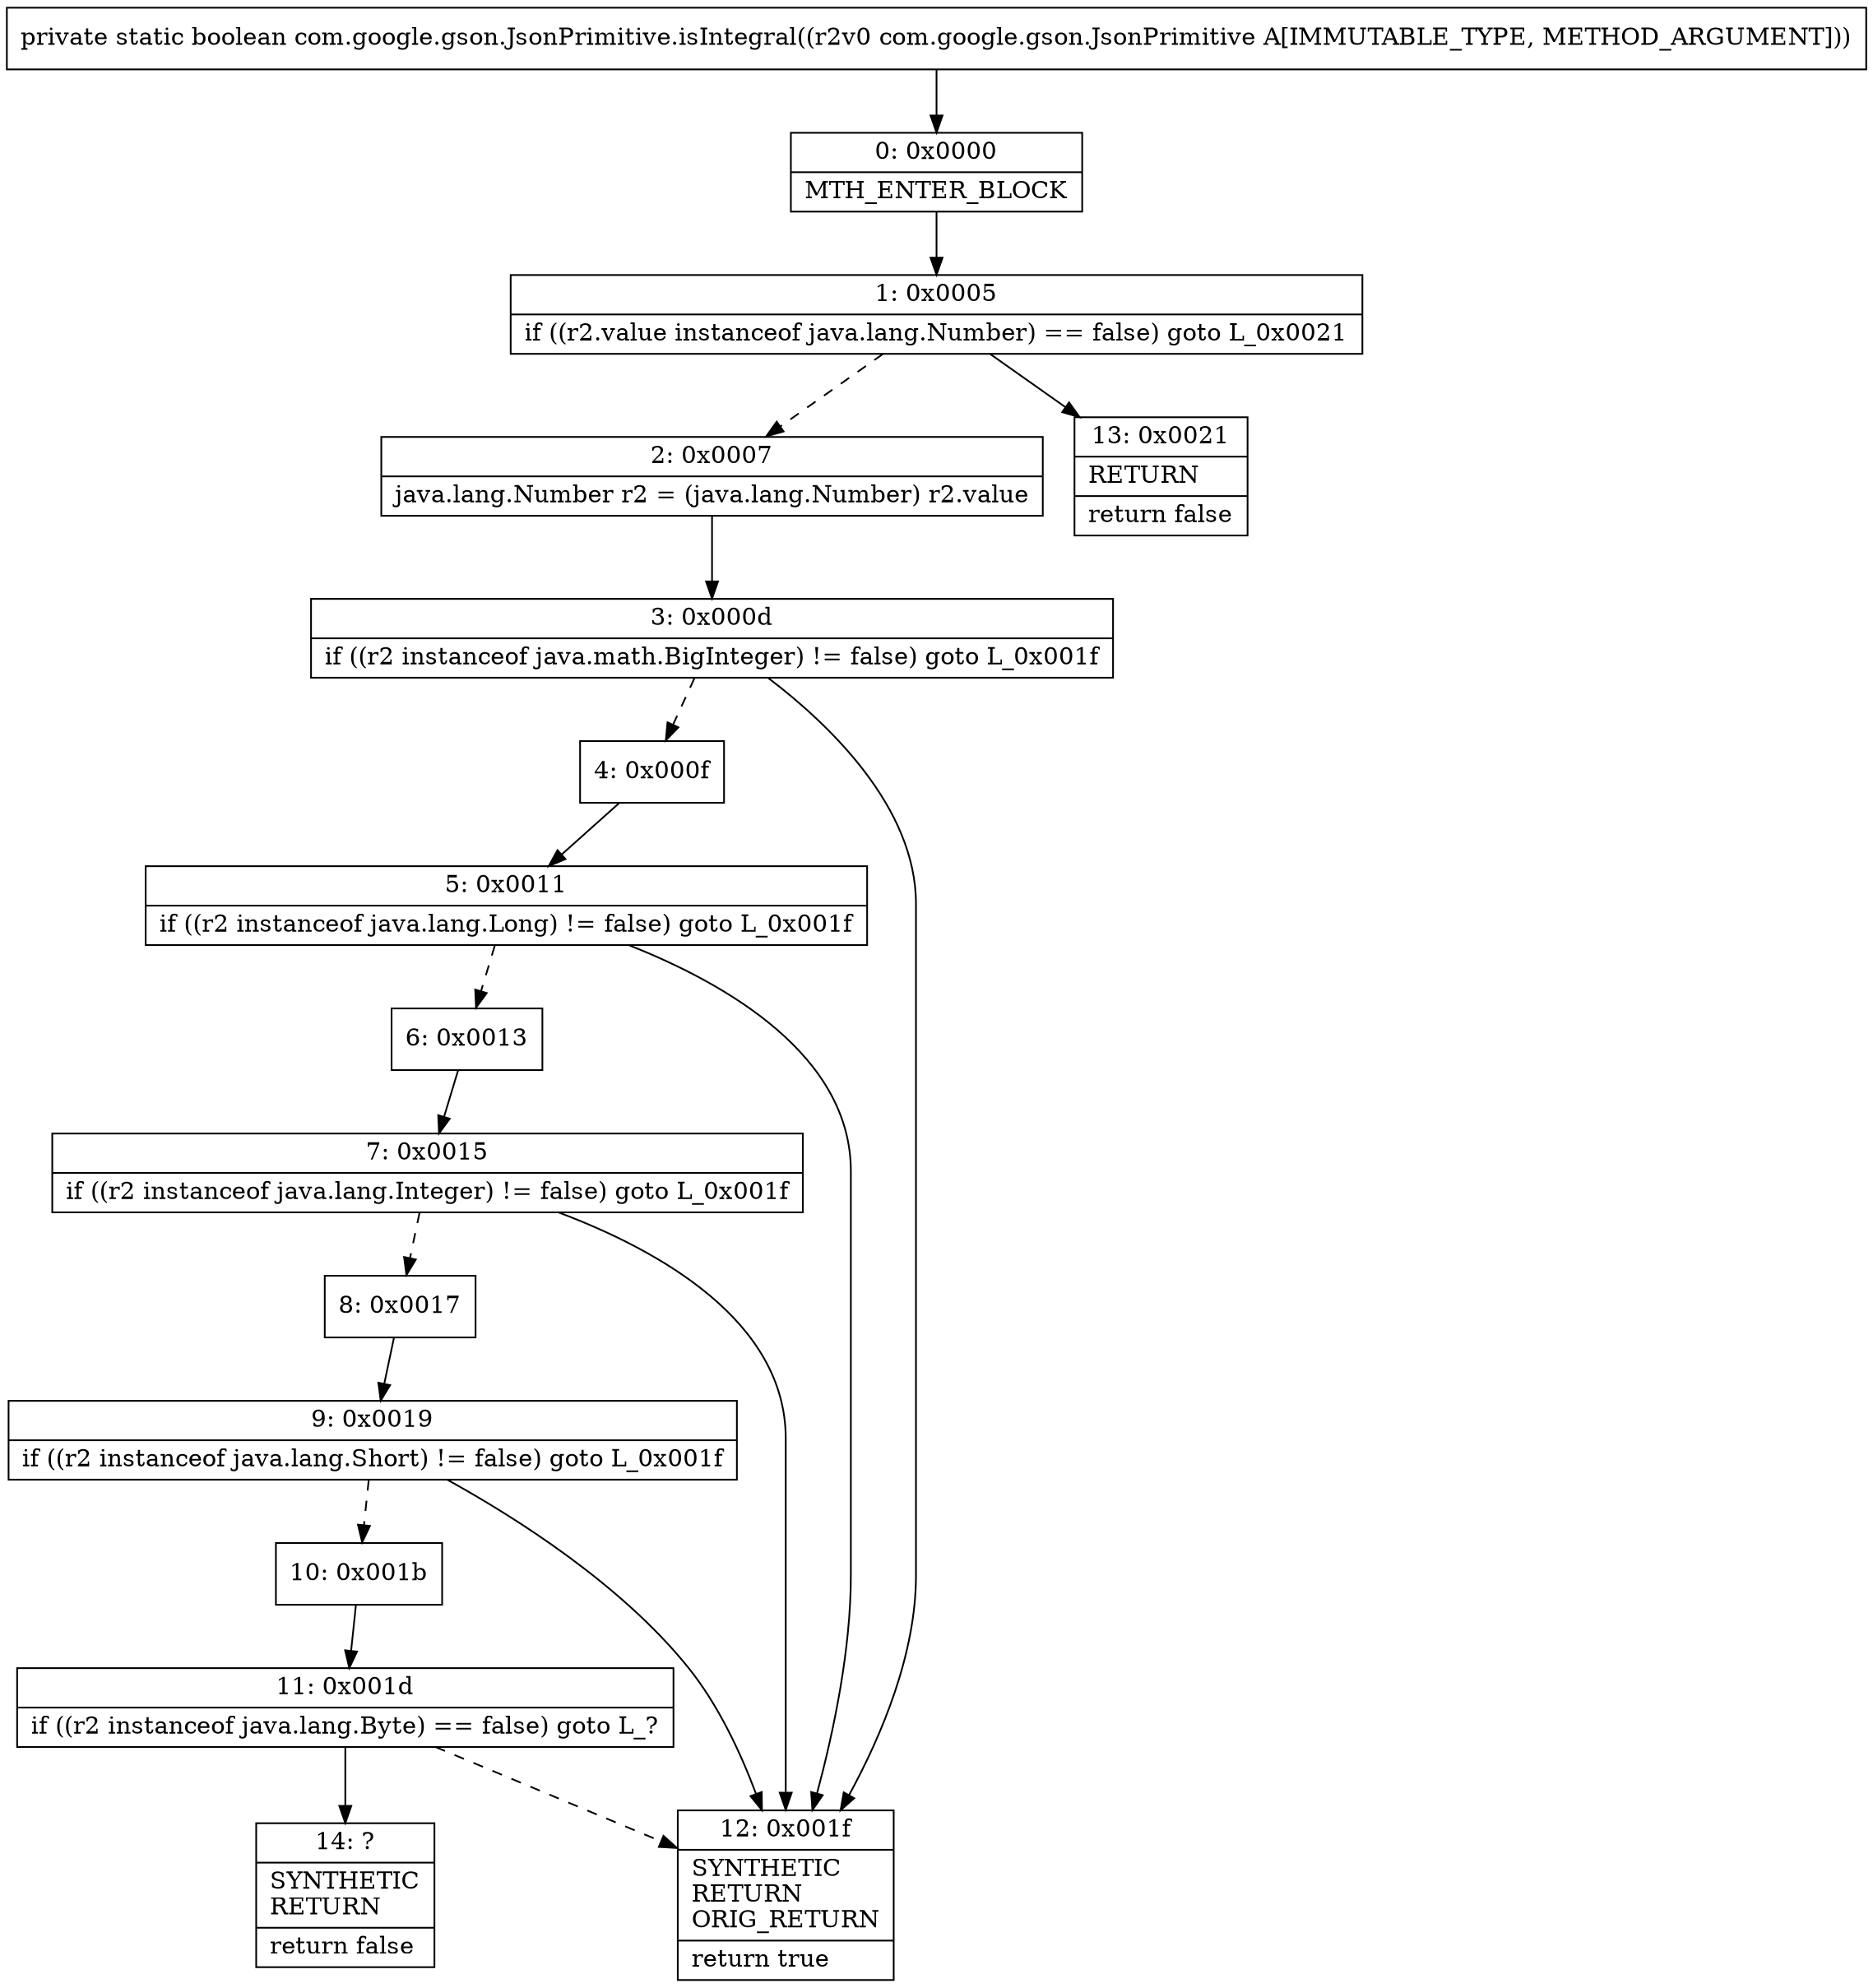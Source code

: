 digraph "CFG forcom.google.gson.JsonPrimitive.isIntegral(Lcom\/google\/gson\/JsonPrimitive;)Z" {
Node_0 [shape=record,label="{0\:\ 0x0000|MTH_ENTER_BLOCK\l}"];
Node_1 [shape=record,label="{1\:\ 0x0005|if ((r2.value instanceof java.lang.Number) == false) goto L_0x0021\l}"];
Node_2 [shape=record,label="{2\:\ 0x0007|java.lang.Number r2 = (java.lang.Number) r2.value\l}"];
Node_3 [shape=record,label="{3\:\ 0x000d|if ((r2 instanceof java.math.BigInteger) != false) goto L_0x001f\l}"];
Node_4 [shape=record,label="{4\:\ 0x000f}"];
Node_5 [shape=record,label="{5\:\ 0x0011|if ((r2 instanceof java.lang.Long) != false) goto L_0x001f\l}"];
Node_6 [shape=record,label="{6\:\ 0x0013}"];
Node_7 [shape=record,label="{7\:\ 0x0015|if ((r2 instanceof java.lang.Integer) != false) goto L_0x001f\l}"];
Node_8 [shape=record,label="{8\:\ 0x0017}"];
Node_9 [shape=record,label="{9\:\ 0x0019|if ((r2 instanceof java.lang.Short) != false) goto L_0x001f\l}"];
Node_10 [shape=record,label="{10\:\ 0x001b}"];
Node_11 [shape=record,label="{11\:\ 0x001d|if ((r2 instanceof java.lang.Byte) == false) goto L_?\l}"];
Node_12 [shape=record,label="{12\:\ 0x001f|SYNTHETIC\lRETURN\lORIG_RETURN\l|return true\l}"];
Node_13 [shape=record,label="{13\:\ 0x0021|RETURN\l|return false\l}"];
Node_14 [shape=record,label="{14\:\ ?|SYNTHETIC\lRETURN\l|return false\l}"];
MethodNode[shape=record,label="{private static boolean com.google.gson.JsonPrimitive.isIntegral((r2v0 com.google.gson.JsonPrimitive A[IMMUTABLE_TYPE, METHOD_ARGUMENT])) }"];
MethodNode -> Node_0;
Node_0 -> Node_1;
Node_1 -> Node_2[style=dashed];
Node_1 -> Node_13;
Node_2 -> Node_3;
Node_3 -> Node_4[style=dashed];
Node_3 -> Node_12;
Node_4 -> Node_5;
Node_5 -> Node_6[style=dashed];
Node_5 -> Node_12;
Node_6 -> Node_7;
Node_7 -> Node_8[style=dashed];
Node_7 -> Node_12;
Node_8 -> Node_9;
Node_9 -> Node_10[style=dashed];
Node_9 -> Node_12;
Node_10 -> Node_11;
Node_11 -> Node_12[style=dashed];
Node_11 -> Node_14;
}

